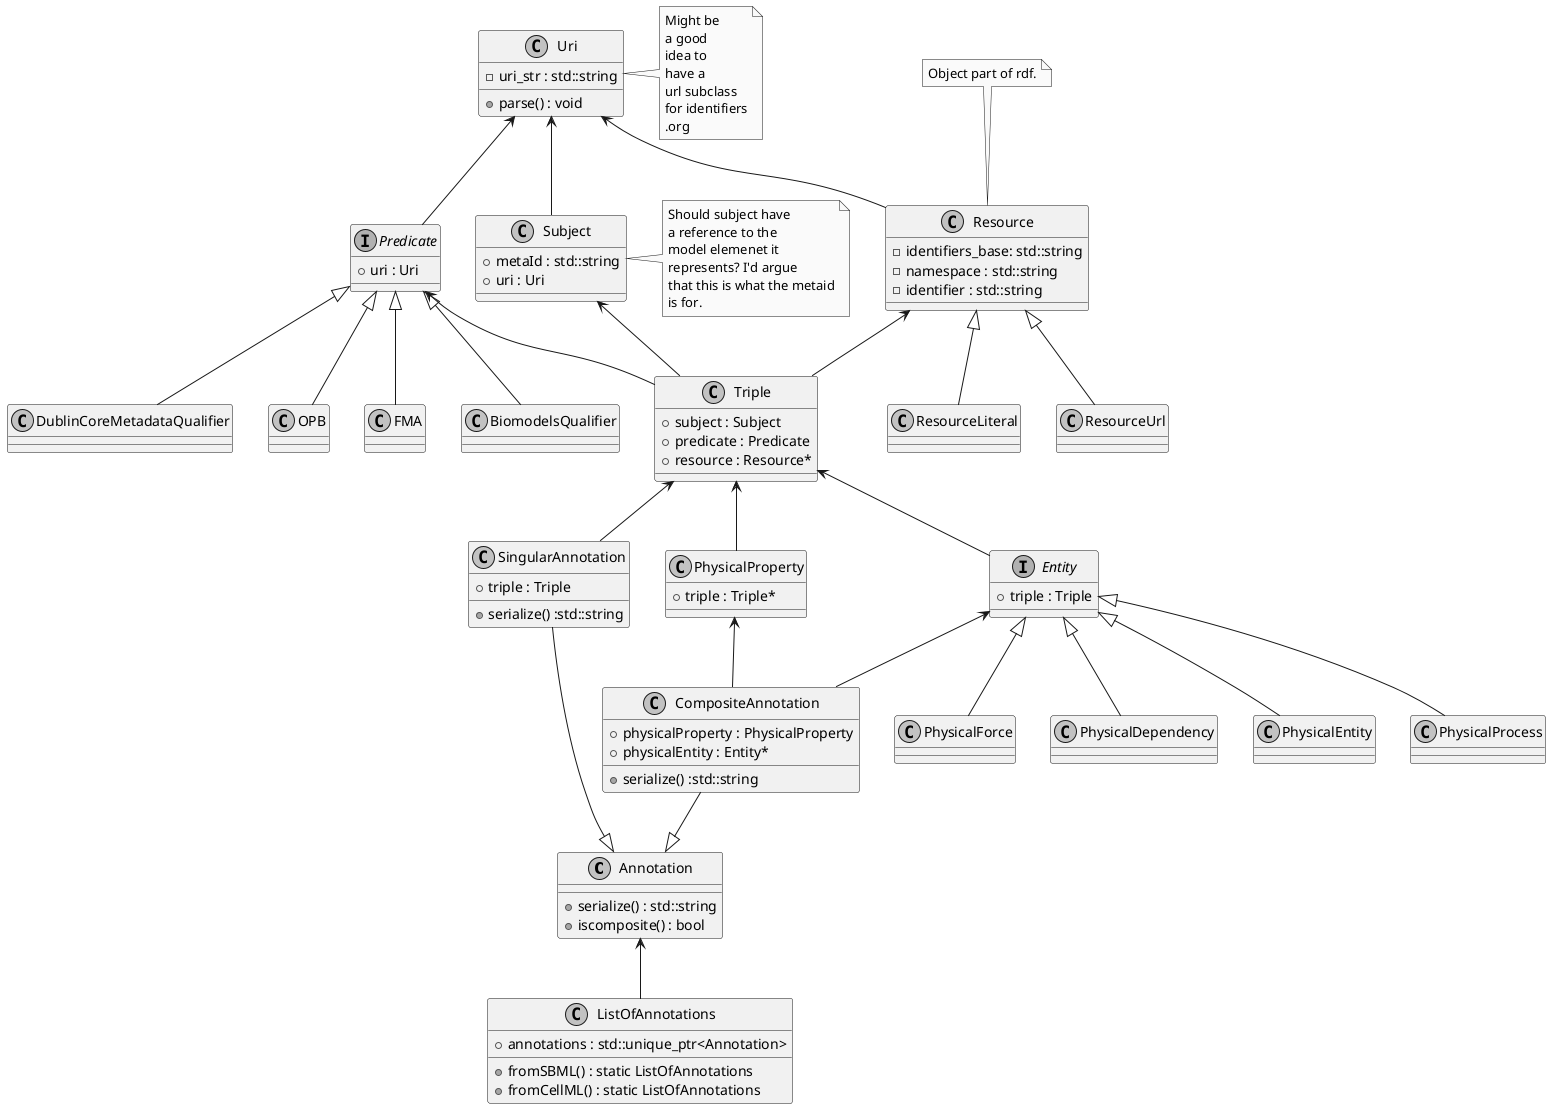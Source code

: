 @startuml
skinparam monochrome true

'Base class for all annotations
class Annotation {
    + serialize() : std::string
    + iscomposite() : bool
}
'Q) Conceptually, could we use an isa relationshop between singular annotation and Triple?

'Should these be strings??
'each attribute here should themselves be an annotation unit?
'class ModelLevelAnnotation {
'    + pubmedID : Triple
'    + author : Triple
'    + description : Triple
'}
'
'Triple <-- ModelLevelAnnotation
'SingularAnnotation <|-- ModelLevelAnnotation

class SingularAnnotation {
    + triple : Triple
    + serialize() :std::string
}

'Not sure what type the physicalEntity / physicalProperty should have.
'Not sure what the physicalEntity should be called.
'From section 2.27 of omex metadata spec: physical entity, process, force or dependency that bears the physical property.
class CompositeAnnotation {
    + physicalProperty : PhysicalProperty
    + physicalEntity : Entity*
    + serialize() :std::string
}

SingularAnnotation --|> Annotation
CompositeAnnotation --|> Annotation
Triple <-- SingularAnnotation


'Its possible this may serve as feedback for Max's document. The way its currently
'structured, leads us to think model level, semantic, non-semantic and composite
'annotations are separate types of annotation. Is this the case? Or are model level
'annotations also singular/composite annotations? From this document, the relationship
'between these types of annotation are not completly clear

'AnnotationBase <|-- SingularAnnotation
'AnnotationBase <|-- CompositeAnnotation

'Should there be some kind of interface to the identifiers.org website?
class Uri {
    - uri_str : std::string
    + parse() : void
}

note right of Uri
    Might be
    a good
    idea to
    have a
    url subclass
    for identifiers
    .org
end note

class Subject {
    + metaId : std::string
    + uri : Uri
}
note left of Subject
    Should subject have
    a reference to the
    model elemenet it
    represents? I'd argue
    that this is what the metaid
    is for.
end note

interface Predicate {
    + uri : Uri
}

class Resource {
    - identifiers_base: std::string
    - namespace : std::string
    - identifier : std::string
}

class ResourceUrl {}

class ResourceLiteral {}

Resource <|-- ResourceUrl
Resource <|-- ResourceLiteral

note top of Resource
    Object part of rdf.
end note


class Triple {
    + subject : Subject
    + predicate : Predicate
    + resource : Resource*
}

Subject <-- Triple
Predicate <-- Triple
Resource <-- Triple


Uri <-- Subject
Uri <-- Predicate
Uri <-- Resource

'Triple <-- AnnotationBase

class BiomodelsQualifier {

}

class DublinCoreMetadataQualifier {

}

class OPB {

}

class FMA {

}

Predicate <|-- BiomodelsQualifier
Predicate <|-- DublinCoreMetadataQualifier
Predicate <|-- OPB
Predicate <|-- FMA



class PhysicalProperty {
    + triple : Triple*
}
Triple <-- PhysicalProperty

interface Entity {
    + triple : Triple
}
Triple <-- Entity

class PhysicalEntity {}
class PhysicalProcess {}
class PhysicalForce {}
class PhysicalDependency {}

Entity <|-- PhysicalEntity
Entity <|-- PhysicalProcess
Entity <|-- PhysicalForce
Entity <|-- PhysicalDependency

Entity <-- CompositeAnnotation
PhysicalProperty <-- CompositeAnnotation


class ListOfAnnotations {
    + annotations : std::unique_ptr<Annotation>
    + fromSBML() : static ListOfAnnotations
    + fromCellML() : static ListOfAnnotations
}

Annotation <-- ListOfAnnotations





@enduml